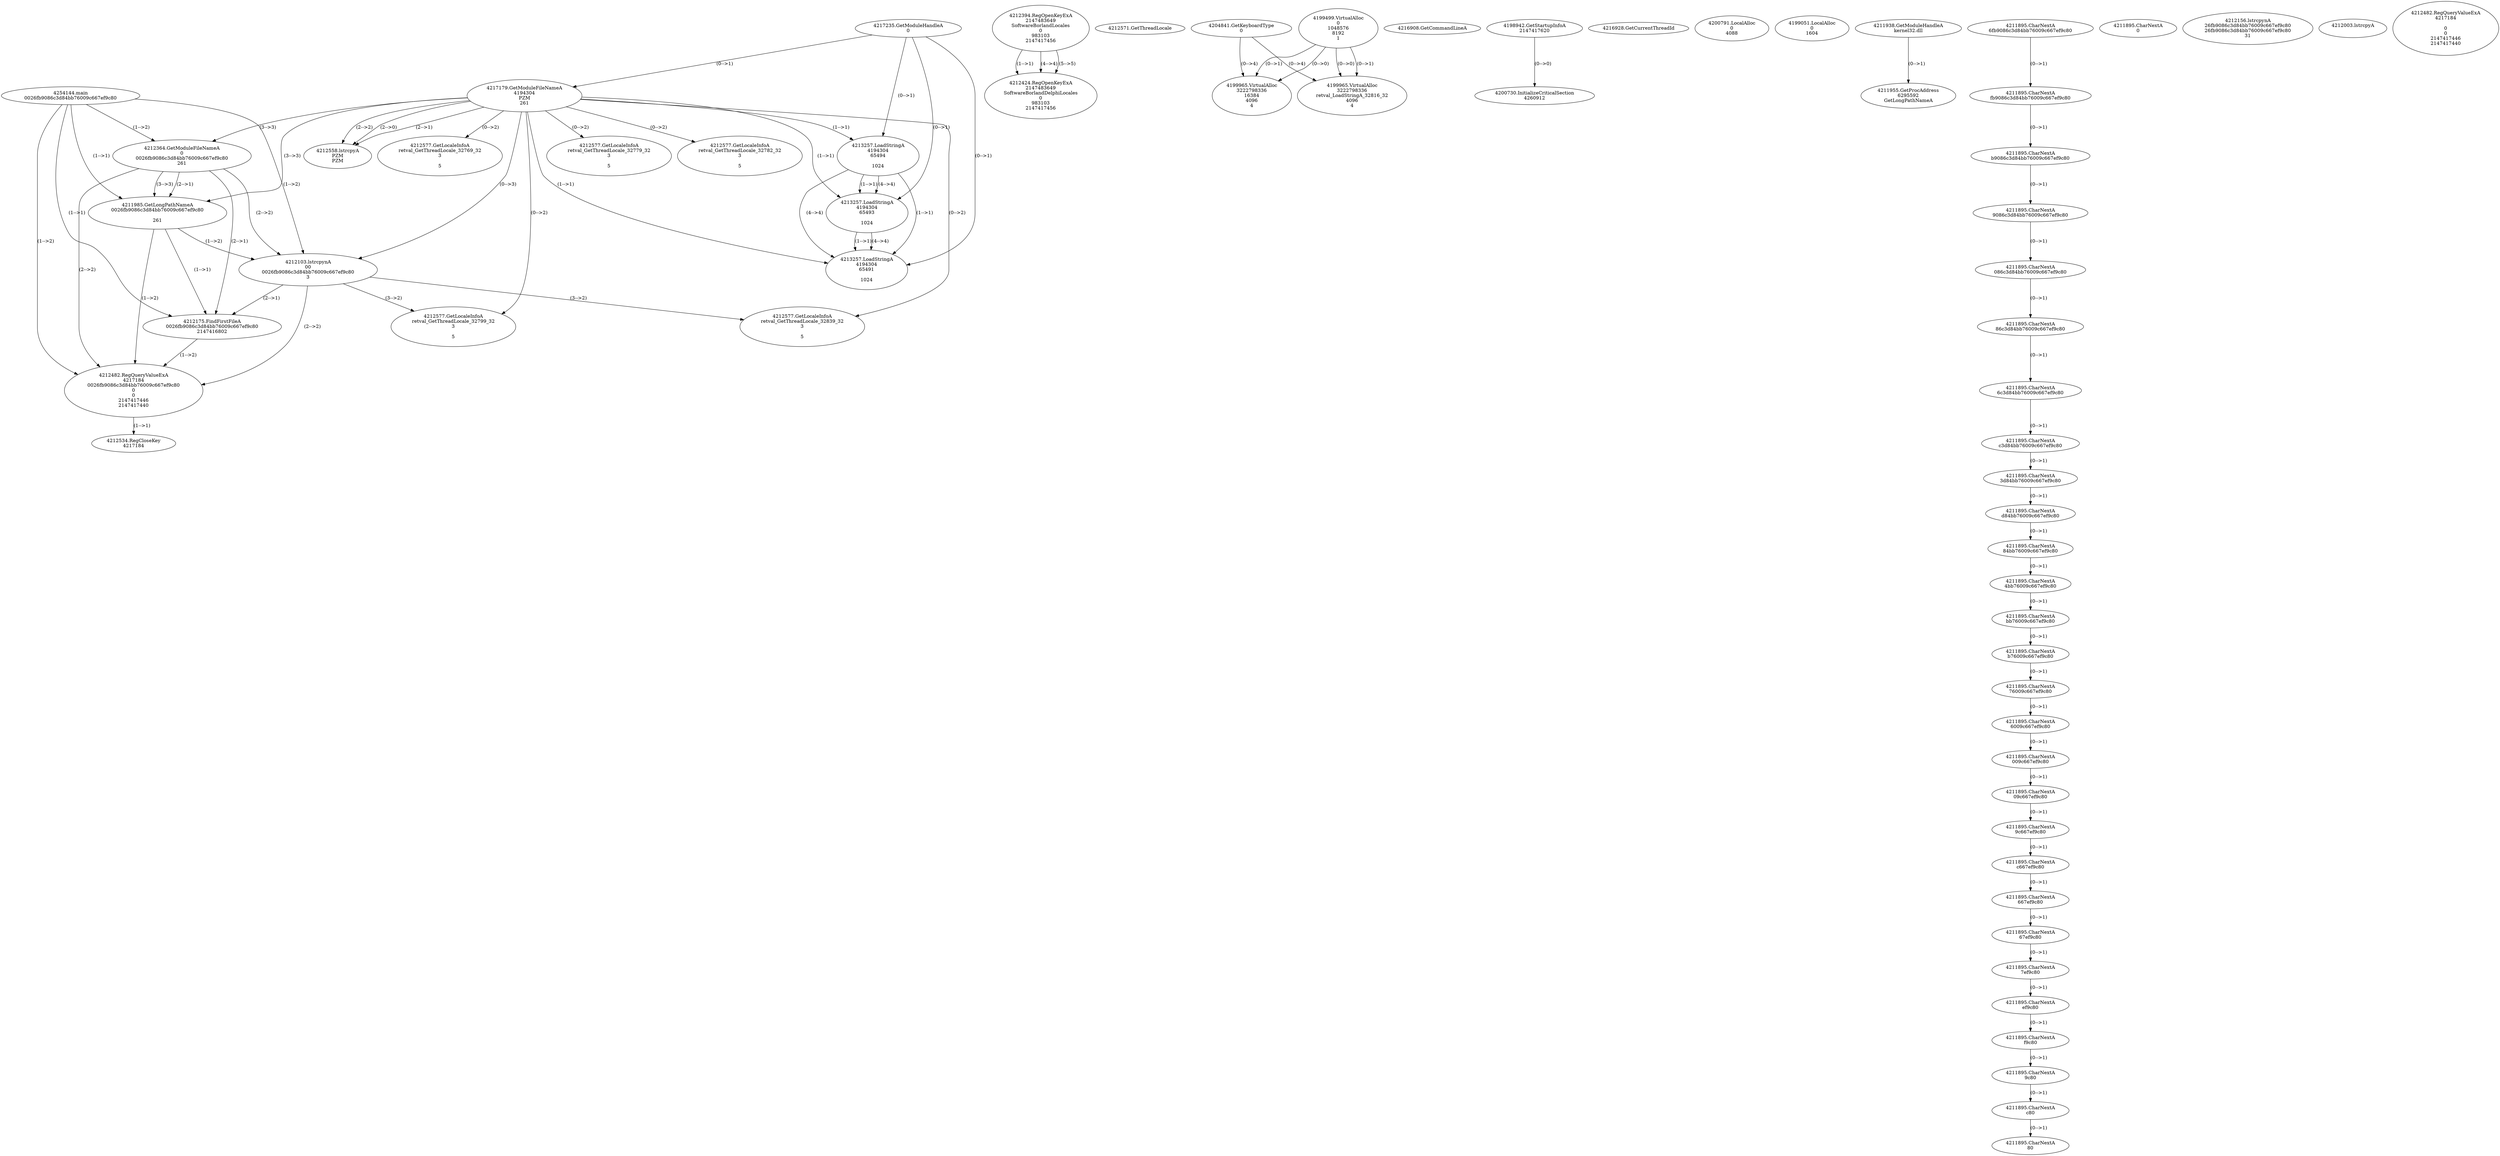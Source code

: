// Global SCDG with merge call
digraph {
	0 [label="4254144.main
0026fb9086c3d84bb76009c667ef9c80"]
	1 [label="4217235.GetModuleHandleA
0"]
	2 [label="4217179.GetModuleFileNameA
4194304
PZM
261"]
	1 -> 2 [label="(0-->1)"]
	3 [label="4212364.GetModuleFileNameA
0
0026fb9086c3d84bb76009c667ef9c80
261"]
	0 -> 3 [label="(1-->2)"]
	2 -> 3 [label="(3-->3)"]
	4 [label="4212394.RegOpenKeyExA
2147483649
Software\Borland\Locales
0
983103
2147417456"]
	5 [label="4212424.RegOpenKeyExA
2147483649
Software\Borland\Delphi\Locales
0
983103
2147417456"]
	4 -> 5 [label="(1-->1)"]
	4 -> 5 [label="(4-->4)"]
	4 -> 5 [label="(5-->5)"]
	6 [label="4212558.lstrcpyA
PZM
PZM"]
	2 -> 6 [label="(2-->1)"]
	2 -> 6 [label="(2-->2)"]
	2 -> 6 [label="(2-->0)"]
	7 [label="4212571.GetThreadLocale
"]
	8 [label="4212577.GetLocaleInfoA
retval_GetThreadLocale_32769_32
3

5"]
	2 -> 8 [label="(0-->2)"]
	9 [label="4204841.GetKeyboardType
0"]
	10 [label="4216908.GetCommandLineA
"]
	11 [label="4198942.GetStartupInfoA
2147417620"]
	12 [label="4216928.GetCurrentThreadId
"]
	13 [label="4213257.LoadStringA
4194304
65494

1024"]
	1 -> 13 [label="(0-->1)"]
	2 -> 13 [label="(1-->1)"]
	14 [label="4213257.LoadStringA
4194304
65493

1024"]
	1 -> 14 [label="(0-->1)"]
	2 -> 14 [label="(1-->1)"]
	13 -> 14 [label="(1-->1)"]
	13 -> 14 [label="(4-->4)"]
	15 [label="4213257.LoadStringA
4194304
65491

1024"]
	1 -> 15 [label="(0-->1)"]
	2 -> 15 [label="(1-->1)"]
	13 -> 15 [label="(1-->1)"]
	14 -> 15 [label="(1-->1)"]
	13 -> 15 [label="(4-->4)"]
	14 -> 15 [label="(4-->4)"]
	16 [label="4200730.InitializeCriticalSection
4260912"]
	11 -> 16 [label="(0-->0)"]
	17 [label="4200791.LocalAlloc
0
4088"]
	18 [label="4199499.VirtualAlloc
0
1048576
8192
1"]
	19 [label="4199051.LocalAlloc
0
1604"]
	20 [label="4211938.GetModuleHandleA
kernel32.dll"]
	21 [label="4211955.GetProcAddress
6295592
GetLongPathNameA"]
	20 -> 21 [label="(0-->1)"]
	22 [label="4211985.GetLongPathNameA
0026fb9086c3d84bb76009c667ef9c80

261"]
	0 -> 22 [label="(1-->1)"]
	3 -> 22 [label="(2-->1)"]
	2 -> 22 [label="(3-->3)"]
	3 -> 22 [label="(3-->3)"]
	23 [label="4212103.lstrcpynA
00
0026fb9086c3d84bb76009c667ef9c80
3"]
	0 -> 23 [label="(1-->2)"]
	3 -> 23 [label="(2-->2)"]
	22 -> 23 [label="(1-->2)"]
	2 -> 23 [label="(0-->3)"]
	24 [label="4211895.CharNextA
6fb9086c3d84bb76009c667ef9c80"]
	25 [label="4211895.CharNextA
fb9086c3d84bb76009c667ef9c80"]
	24 -> 25 [label="(0-->1)"]
	26 [label="4211895.CharNextA
b9086c3d84bb76009c667ef9c80"]
	25 -> 26 [label="(0-->1)"]
	27 [label="4211895.CharNextA
9086c3d84bb76009c667ef9c80"]
	26 -> 27 [label="(0-->1)"]
	28 [label="4211895.CharNextA
086c3d84bb76009c667ef9c80"]
	27 -> 28 [label="(0-->1)"]
	29 [label="4211895.CharNextA
86c3d84bb76009c667ef9c80"]
	28 -> 29 [label="(0-->1)"]
	30 [label="4211895.CharNextA
6c3d84bb76009c667ef9c80"]
	29 -> 30 [label="(0-->1)"]
	31 [label="4211895.CharNextA
c3d84bb76009c667ef9c80"]
	30 -> 31 [label="(0-->1)"]
	32 [label="4211895.CharNextA
3d84bb76009c667ef9c80"]
	31 -> 32 [label="(0-->1)"]
	33 [label="4211895.CharNextA
d84bb76009c667ef9c80"]
	32 -> 33 [label="(0-->1)"]
	34 [label="4211895.CharNextA
84bb76009c667ef9c80"]
	33 -> 34 [label="(0-->1)"]
	35 [label="4211895.CharNextA
4bb76009c667ef9c80"]
	34 -> 35 [label="(0-->1)"]
	36 [label="4211895.CharNextA
bb76009c667ef9c80"]
	35 -> 36 [label="(0-->1)"]
	37 [label="4211895.CharNextA
b76009c667ef9c80"]
	36 -> 37 [label="(0-->1)"]
	38 [label="4211895.CharNextA
76009c667ef9c80"]
	37 -> 38 [label="(0-->1)"]
	39 [label="4211895.CharNextA
6009c667ef9c80"]
	38 -> 39 [label="(0-->1)"]
	40 [label="4211895.CharNextA
009c667ef9c80"]
	39 -> 40 [label="(0-->1)"]
	41 [label="4211895.CharNextA
09c667ef9c80"]
	40 -> 41 [label="(0-->1)"]
	42 [label="4211895.CharNextA
9c667ef9c80"]
	41 -> 42 [label="(0-->1)"]
	43 [label="4211895.CharNextA
c667ef9c80"]
	42 -> 43 [label="(0-->1)"]
	44 [label="4211895.CharNextA
667ef9c80"]
	43 -> 44 [label="(0-->1)"]
	45 [label="4211895.CharNextA
67ef9c80"]
	44 -> 45 [label="(0-->1)"]
	46 [label="4211895.CharNextA
7ef9c80"]
	45 -> 46 [label="(0-->1)"]
	47 [label="4211895.CharNextA
ef9c80"]
	46 -> 47 [label="(0-->1)"]
	48 [label="4211895.CharNextA
f9c80"]
	47 -> 48 [label="(0-->1)"]
	49 [label="4211895.CharNextA
9c80"]
	48 -> 49 [label="(0-->1)"]
	50 [label="4211895.CharNextA
c80"]
	49 -> 50 [label="(0-->1)"]
	51 [label="4211895.CharNextA
80"]
	50 -> 51 [label="(0-->1)"]
	52 [label="4211895.CharNextA
0"]
	53 [label="4212156.lstrcpynA
26fb9086c3d84bb76009c667ef9c80
26fb9086c3d84bb76009c667ef9c80
31"]
	54 [label="4212175.FindFirstFileA
0026fb9086c3d84bb76009c667ef9c80
2147416802"]
	0 -> 54 [label="(1-->1)"]
	3 -> 54 [label="(2-->1)"]
	22 -> 54 [label="(1-->1)"]
	23 -> 54 [label="(2-->1)"]
	55 [label="4212482.RegQueryValueExA
4217184
0026fb9086c3d84bb76009c667ef9c80
0
0
2147417446
2147417440"]
	0 -> 55 [label="(1-->2)"]
	3 -> 55 [label="(2-->2)"]
	22 -> 55 [label="(1-->2)"]
	23 -> 55 [label="(2-->2)"]
	54 -> 55 [label="(1-->2)"]
	56 [label="4212534.RegCloseKey
4217184"]
	55 -> 56 [label="(1-->1)"]
	57 [label="4212577.GetLocaleInfoA
retval_GetThreadLocale_32839_32
3

5"]
	2 -> 57 [label="(0-->2)"]
	23 -> 57 [label="(3-->2)"]
	58 [label="4212577.GetLocaleInfoA
retval_GetThreadLocale_32799_32
3

5"]
	2 -> 58 [label="(0-->2)"]
	23 -> 58 [label="(3-->2)"]
	59 [label="4199965.VirtualAlloc
3222798336
retval_LoadStringA_32816_32
4096
4"]
	18 -> 59 [label="(0-->1)"]
	9 -> 59 [label="(0-->4)"]
	18 -> 59 [label="(0-->0)"]
	60 [label="4212003.lstrcpyA

"]
	61 [label="4212482.RegQueryValueExA
4217184

0
0
2147417446
2147417440"]
	62 [label="4212577.GetLocaleInfoA
retval_GetThreadLocale_32779_32
3

5"]
	2 -> 62 [label="(0-->2)"]
	63 [label="4212577.GetLocaleInfoA
retval_GetThreadLocale_32782_32
3

5"]
	2 -> 63 [label="(0-->2)"]
	64 [label="4199965.VirtualAlloc
3222798336
16384
4096
4"]
	18 -> 64 [label="(0-->1)"]
	9 -> 64 [label="(0-->4)"]
	18 -> 64 [label="(0-->0)"]
}
